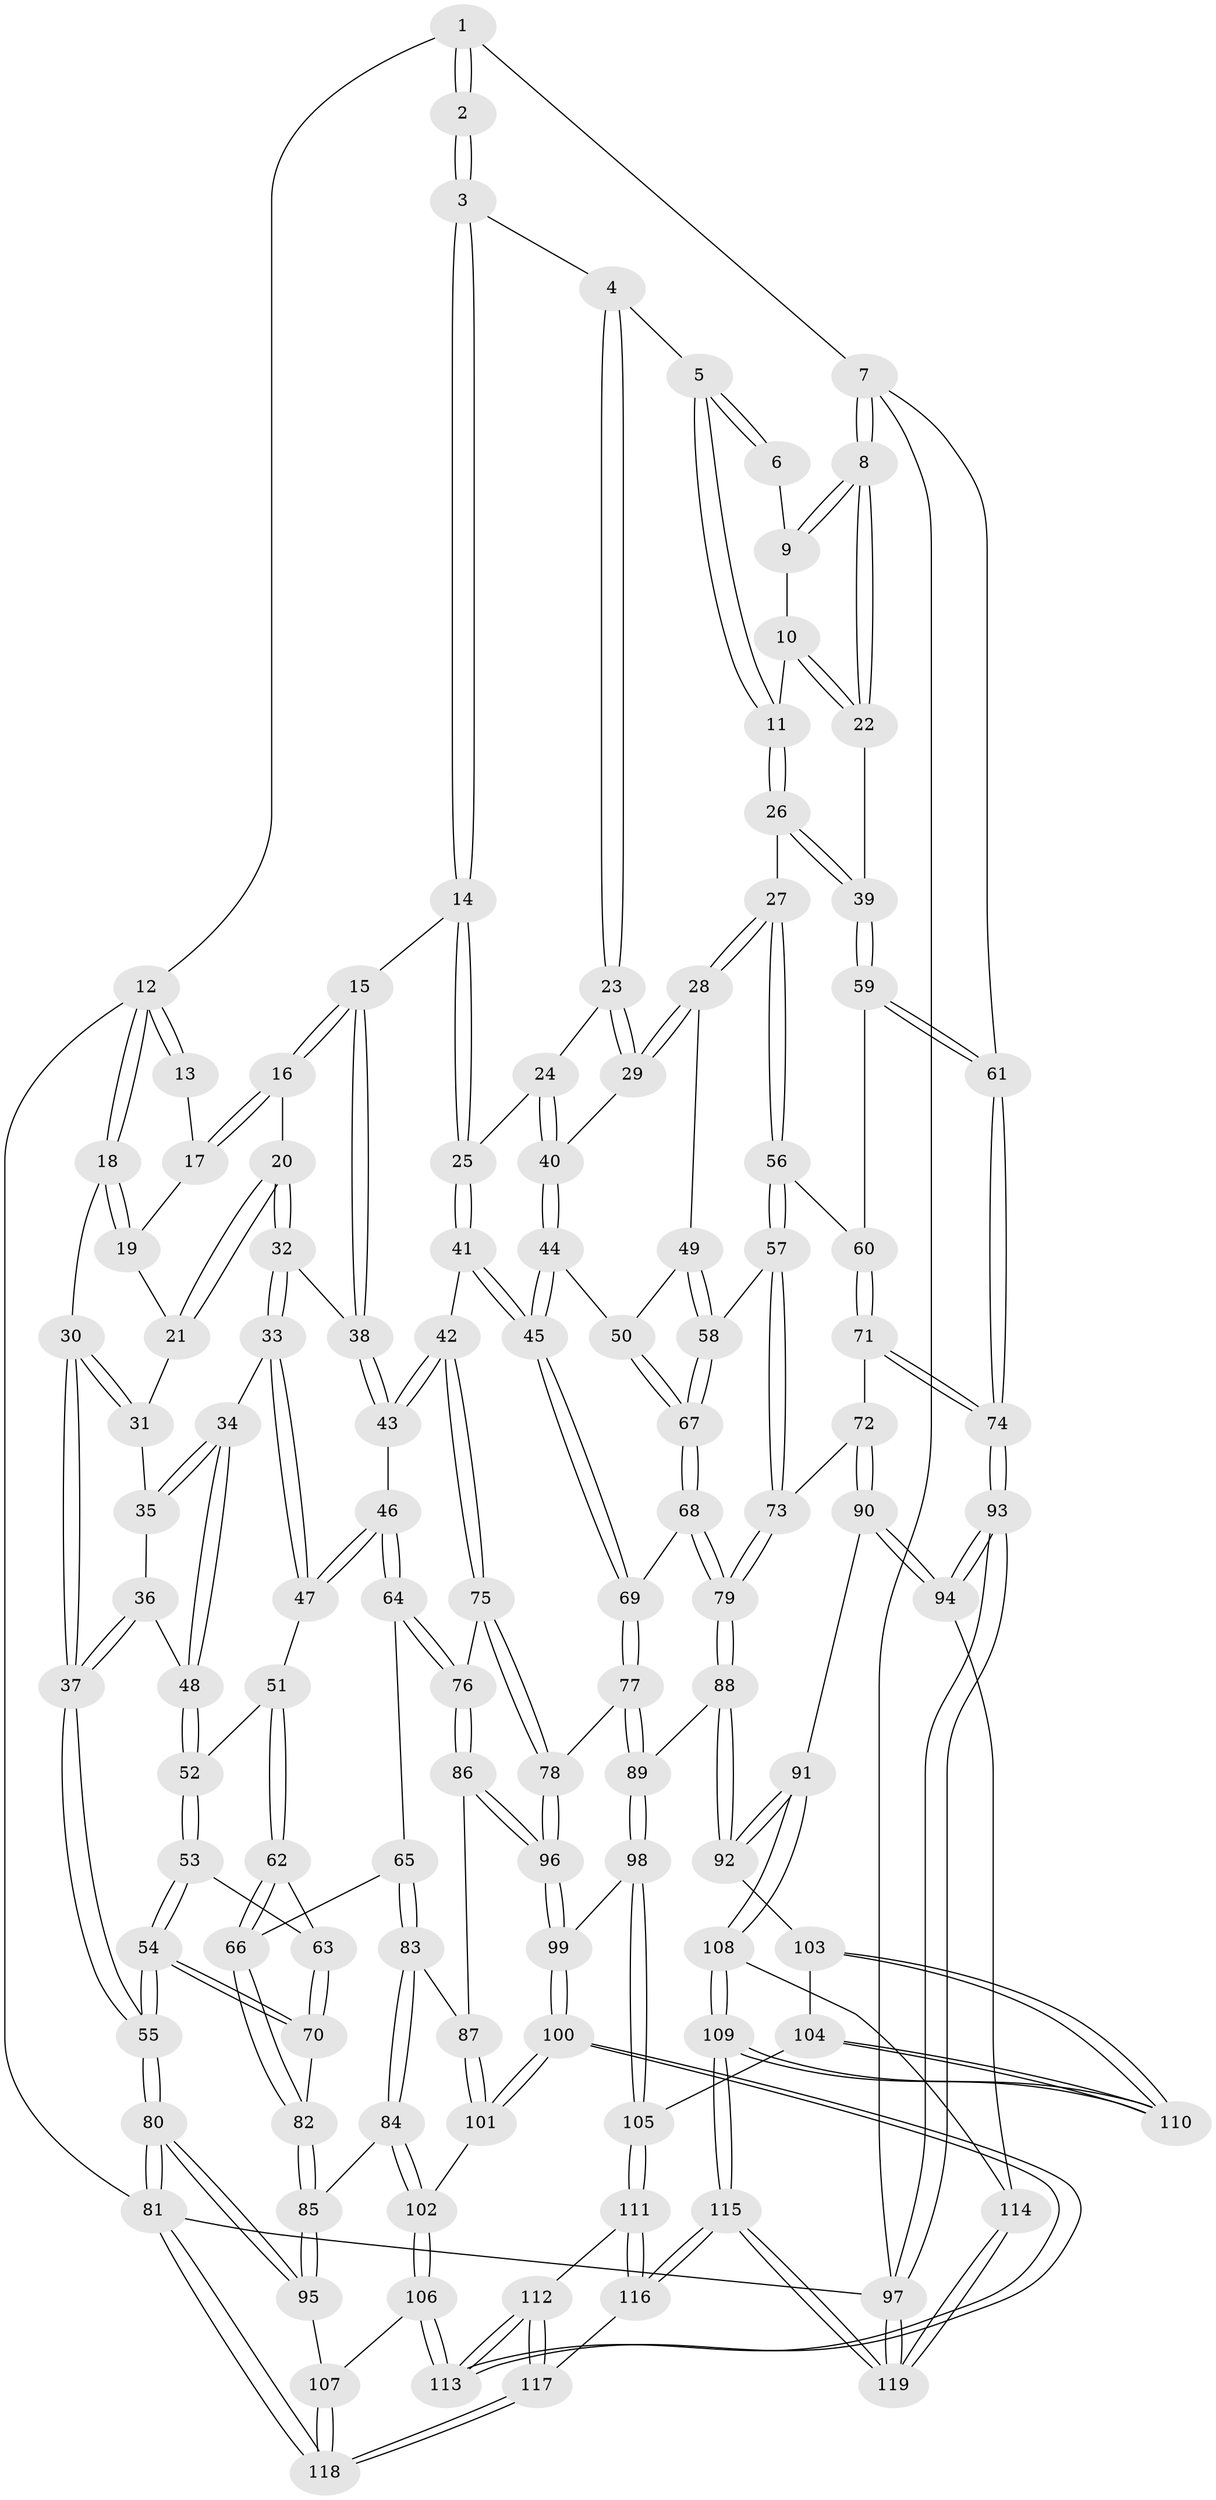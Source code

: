 // coarse degree distribution, {3: 0.6111111111111112, 2: 0.1111111111111111, 4: 0.19444444444444445, 5: 0.08333333333333333}
// Generated by graph-tools (version 1.1) at 2025/54/03/04/25 22:54:34]
// undirected, 119 vertices, 294 edges
graph export_dot {
  node [color=gray90,style=filled];
  1 [pos="+0.7921973203431295+0"];
  2 [pos="+0.3224818897196332+0"];
  3 [pos="+0.4655297341526449+0.11981026796287672"];
  4 [pos="+0.570266790727492+0.17012346456492394"];
  5 [pos="+0.712769006004419+0.14333101076633362"];
  6 [pos="+0.7818634804210332+0"];
  7 [pos="+1+0.1977665830749978"];
  8 [pos="+1+0.1984744405866315"];
  9 [pos="+0.8837626405615386+0.0506671078996379"];
  10 [pos="+0.9384215073000259+0.21641383605178757"];
  11 [pos="+0.7906736808488151+0.25046307294356834"];
  12 [pos="+0+0"];
  13 [pos="+0.3042678605629582+0"];
  14 [pos="+0.32824249150557255+0.3049631671883942"];
  15 [pos="+0.29097416761245964+0.30640676709285"];
  16 [pos="+0.2245958583961426+0.18842262973994586"];
  17 [pos="+0.1747171694400221+0.07941933348518333"];
  18 [pos="+0+0.04950945238589432"];
  19 [pos="+0.09556871259303108+0.12507802909407106"];
  20 [pos="+0.10859945862405153+0.30007134325686097"];
  21 [pos="+0.07729081839690338+0.2725334432313989"];
  22 [pos="+1+0.21505970241053418"];
  23 [pos="+0.5546258036142386+0.31498131037854926"];
  24 [pos="+0.41967690797575935+0.3354858635104096"];
  25 [pos="+0.3513576034197173+0.32798679058166097"];
  26 [pos="+0.7920788379300331+0.39652947423743495"];
  27 [pos="+0.777840788828264+0.4037469228782145"];
  28 [pos="+0.6568078481848234+0.42570593454691613"];
  29 [pos="+0.5809068218292532+0.4002101656033258"];
  30 [pos="+0+0.33989040847168145"];
  31 [pos="+0.009145706794910244+0.2975834315667744"];
  32 [pos="+0.18593930228233047+0.3803894921893321"];
  33 [pos="+0.15776995343677777+0.4141913506350375"];
  34 [pos="+0.12581711805067544+0.43596510993090337"];
  35 [pos="+0.03297068688862825+0.35219746917429373"];
  36 [pos="+0.03810141442884386+0.45154855404891536"];
  37 [pos="+0+0.5101947555101252"];
  38 [pos="+0.19657252822056143+0.37801549395969397"];
  39 [pos="+0.8322330461374234+0.42079803851050296"];
  40 [pos="+0.5245437488365404+0.44292242075557225"];
  41 [pos="+0.4213787324423383+0.5229015042269365"];
  42 [pos="+0.36934296245639425+0.5393740510458773"];
  43 [pos="+0.323548511228523+0.5363119964659169"];
  44 [pos="+0.48345061836706493+0.4867606974508661"];
  45 [pos="+0.4314147779969007+0.5254044041527562"];
  46 [pos="+0.2662403541243662+0.5686977101252043"];
  47 [pos="+0.20747453930018647+0.5378190998454417"];
  48 [pos="+0.11429566888147574+0.44527242404223266"];
  49 [pos="+0.6436890183114973+0.4955007256435652"];
  50 [pos="+0.6125157157450002+0.5485823837004318"];
  51 [pos="+0.1760505218827064+0.5541871899139474"];
  52 [pos="+0.11356714195552574+0.5015749280224913"];
  53 [pos="+0.09901588684062616+0.5571670914227818"];
  54 [pos="+0+0.592114046387016"];
  55 [pos="+0+0.5772562349930136"];
  56 [pos="+0.7269544181963528+0.5763137847983211"];
  57 [pos="+0.7157166910930748+0.5963627884153466"];
  58 [pos="+0.7040607830892303+0.5939685245251758"];
  59 [pos="+0.8385264341780315+0.42861098366572875"];
  60 [pos="+0.8492779804552721+0.5660846142407322"];
  61 [pos="+1+0.5630123587853783"];
  62 [pos="+0.1463192022802936+0.613579112559689"];
  63 [pos="+0.11260299780255988+0.5826312736363739"];
  64 [pos="+0.22968704003040313+0.6346917558283603"];
  65 [pos="+0.17234061743868379+0.6389747549526004"];
  66 [pos="+0.15610881787126904+0.634904566912396"];
  67 [pos="+0.6061475123736256+0.6095106030677567"];
  68 [pos="+0.5908366557280367+0.6258174199063247"];
  69 [pos="+0.49987968661199955+0.6434415423131192"];
  70 [pos="+0.020653940183773575+0.6513684824189234"];
  71 [pos="+0.8698147878265631+0.6475575185064716"];
  72 [pos="+0.8604927654726255+0.6551963374044095"];
  73 [pos="+0.7291990458668681+0.6210773200227562"];
  74 [pos="+1+0.6531935573486266"];
  75 [pos="+0.33656335674643695+0.6650135334565715"];
  76 [pos="+0.2865946103417434+0.7182366769291781"];
  77 [pos="+0.4847094495411299+0.7062884947312437"];
  78 [pos="+0.47648211783166616+0.7057715925612251"];
  79 [pos="+0.6843124527750115+0.7320834797313496"];
  80 [pos="+0+0.9508182316980306"];
  81 [pos="+0+1"];
  82 [pos="+0.08892174454535487+0.6945093713343153"];
  83 [pos="+0.18978342223259442+0.768269184217174"];
  84 [pos="+0.14932413816716517+0.79963590833548"];
  85 [pos="+0.09887077216559587+0.7799368689109166"];
  86 [pos="+0.2867781437473722+0.7335365532417967"];
  87 [pos="+0.2849889836782785+0.7345007141985416"];
  88 [pos="+0.6891827608696468+0.758984274620383"];
  89 [pos="+0.49530904011265114+0.7684827450537642"];
  90 [pos="+0.8066769263092803+0.7784644535835277"];
  91 [pos="+0.7731176619359351+0.806594180834991"];
  92 [pos="+0.728024140638985+0.800665817657012"];
  93 [pos="+1+0.8152082280468197"];
  94 [pos="+1+0.8273508146235479"];
  95 [pos="+0+0.896276957438856"];
  96 [pos="+0.2882496565039122+0.7347557740051197"];
  97 [pos="+1+1"];
  98 [pos="+0.48734815531391623+0.7925258171470344"];
  99 [pos="+0.3594927595048574+0.8353582597377229"];
  100 [pos="+0.341385592328962+0.8741773389446066"];
  101 [pos="+0.2471530636097195+0.8395529325049514"];
  102 [pos="+0.1716882482459938+0.852899578867746"];
  103 [pos="+0.7200898501253794+0.8095575641023783"];
  104 [pos="+0.5725919218896777+0.8992452665697491"];
  105 [pos="+0.5255442339645245+0.8793051834205117"];
  106 [pos="+0.17465049629708831+0.9050802709999508"];
  107 [pos="+0.15991433244772718+0.9150556595686538"];
  108 [pos="+0.815287188736516+0.8980825947654302"];
  109 [pos="+0.6713686190404091+1"];
  110 [pos="+0.6556109801756741+1"];
  111 [pos="+0.48882336562766215+0.9291319721938738"];
  112 [pos="+0.3232146435942063+1"];
  113 [pos="+0.31996689540476775+0.9974077810617603"];
  114 [pos="+0.8459027913631006+0.9140262454350079"];
  115 [pos="+0.6596595300264804+1"];
  116 [pos="+0.5948061394509524+1"];
  117 [pos="+0.3191215799996648+1"];
  118 [pos="+0+1"];
  119 [pos="+1+1"];
  1 -- 2;
  1 -- 2;
  1 -- 7;
  1 -- 12;
  2 -- 3;
  2 -- 3;
  3 -- 4;
  3 -- 14;
  3 -- 14;
  4 -- 5;
  4 -- 23;
  4 -- 23;
  5 -- 6;
  5 -- 6;
  5 -- 11;
  5 -- 11;
  6 -- 9;
  7 -- 8;
  7 -- 8;
  7 -- 61;
  7 -- 97;
  8 -- 9;
  8 -- 9;
  8 -- 22;
  8 -- 22;
  9 -- 10;
  10 -- 11;
  10 -- 22;
  10 -- 22;
  11 -- 26;
  11 -- 26;
  12 -- 13;
  12 -- 13;
  12 -- 18;
  12 -- 18;
  12 -- 81;
  13 -- 17;
  14 -- 15;
  14 -- 25;
  14 -- 25;
  15 -- 16;
  15 -- 16;
  15 -- 38;
  15 -- 38;
  16 -- 17;
  16 -- 17;
  16 -- 20;
  17 -- 19;
  18 -- 19;
  18 -- 19;
  18 -- 30;
  19 -- 21;
  20 -- 21;
  20 -- 21;
  20 -- 32;
  20 -- 32;
  21 -- 31;
  22 -- 39;
  23 -- 24;
  23 -- 29;
  23 -- 29;
  24 -- 25;
  24 -- 40;
  24 -- 40;
  25 -- 41;
  25 -- 41;
  26 -- 27;
  26 -- 39;
  26 -- 39;
  27 -- 28;
  27 -- 28;
  27 -- 56;
  27 -- 56;
  28 -- 29;
  28 -- 29;
  28 -- 49;
  29 -- 40;
  30 -- 31;
  30 -- 31;
  30 -- 37;
  30 -- 37;
  31 -- 35;
  32 -- 33;
  32 -- 33;
  32 -- 38;
  33 -- 34;
  33 -- 47;
  33 -- 47;
  34 -- 35;
  34 -- 35;
  34 -- 48;
  34 -- 48;
  35 -- 36;
  36 -- 37;
  36 -- 37;
  36 -- 48;
  37 -- 55;
  37 -- 55;
  38 -- 43;
  38 -- 43;
  39 -- 59;
  39 -- 59;
  40 -- 44;
  40 -- 44;
  41 -- 42;
  41 -- 45;
  41 -- 45;
  42 -- 43;
  42 -- 43;
  42 -- 75;
  42 -- 75;
  43 -- 46;
  44 -- 45;
  44 -- 45;
  44 -- 50;
  45 -- 69;
  45 -- 69;
  46 -- 47;
  46 -- 47;
  46 -- 64;
  46 -- 64;
  47 -- 51;
  48 -- 52;
  48 -- 52;
  49 -- 50;
  49 -- 58;
  49 -- 58;
  50 -- 67;
  50 -- 67;
  51 -- 52;
  51 -- 62;
  51 -- 62;
  52 -- 53;
  52 -- 53;
  53 -- 54;
  53 -- 54;
  53 -- 63;
  54 -- 55;
  54 -- 55;
  54 -- 70;
  54 -- 70;
  55 -- 80;
  55 -- 80;
  56 -- 57;
  56 -- 57;
  56 -- 60;
  57 -- 58;
  57 -- 73;
  57 -- 73;
  58 -- 67;
  58 -- 67;
  59 -- 60;
  59 -- 61;
  59 -- 61;
  60 -- 71;
  60 -- 71;
  61 -- 74;
  61 -- 74;
  62 -- 63;
  62 -- 66;
  62 -- 66;
  63 -- 70;
  63 -- 70;
  64 -- 65;
  64 -- 76;
  64 -- 76;
  65 -- 66;
  65 -- 83;
  65 -- 83;
  66 -- 82;
  66 -- 82;
  67 -- 68;
  67 -- 68;
  68 -- 69;
  68 -- 79;
  68 -- 79;
  69 -- 77;
  69 -- 77;
  70 -- 82;
  71 -- 72;
  71 -- 74;
  71 -- 74;
  72 -- 73;
  72 -- 90;
  72 -- 90;
  73 -- 79;
  73 -- 79;
  74 -- 93;
  74 -- 93;
  75 -- 76;
  75 -- 78;
  75 -- 78;
  76 -- 86;
  76 -- 86;
  77 -- 78;
  77 -- 89;
  77 -- 89;
  78 -- 96;
  78 -- 96;
  79 -- 88;
  79 -- 88;
  80 -- 81;
  80 -- 81;
  80 -- 95;
  80 -- 95;
  81 -- 118;
  81 -- 118;
  81 -- 97;
  82 -- 85;
  82 -- 85;
  83 -- 84;
  83 -- 84;
  83 -- 87;
  84 -- 85;
  84 -- 102;
  84 -- 102;
  85 -- 95;
  85 -- 95;
  86 -- 87;
  86 -- 96;
  86 -- 96;
  87 -- 101;
  87 -- 101;
  88 -- 89;
  88 -- 92;
  88 -- 92;
  89 -- 98;
  89 -- 98;
  90 -- 91;
  90 -- 94;
  90 -- 94;
  91 -- 92;
  91 -- 92;
  91 -- 108;
  91 -- 108;
  92 -- 103;
  93 -- 94;
  93 -- 94;
  93 -- 97;
  93 -- 97;
  94 -- 114;
  95 -- 107;
  96 -- 99;
  96 -- 99;
  97 -- 119;
  97 -- 119;
  98 -- 99;
  98 -- 105;
  98 -- 105;
  99 -- 100;
  99 -- 100;
  100 -- 101;
  100 -- 101;
  100 -- 113;
  100 -- 113;
  101 -- 102;
  102 -- 106;
  102 -- 106;
  103 -- 104;
  103 -- 110;
  103 -- 110;
  104 -- 105;
  104 -- 110;
  104 -- 110;
  105 -- 111;
  105 -- 111;
  106 -- 107;
  106 -- 113;
  106 -- 113;
  107 -- 118;
  107 -- 118;
  108 -- 109;
  108 -- 109;
  108 -- 114;
  109 -- 110;
  109 -- 110;
  109 -- 115;
  109 -- 115;
  111 -- 112;
  111 -- 116;
  111 -- 116;
  112 -- 113;
  112 -- 113;
  112 -- 117;
  112 -- 117;
  114 -- 119;
  114 -- 119;
  115 -- 116;
  115 -- 116;
  115 -- 119;
  115 -- 119;
  116 -- 117;
  117 -- 118;
  117 -- 118;
}
